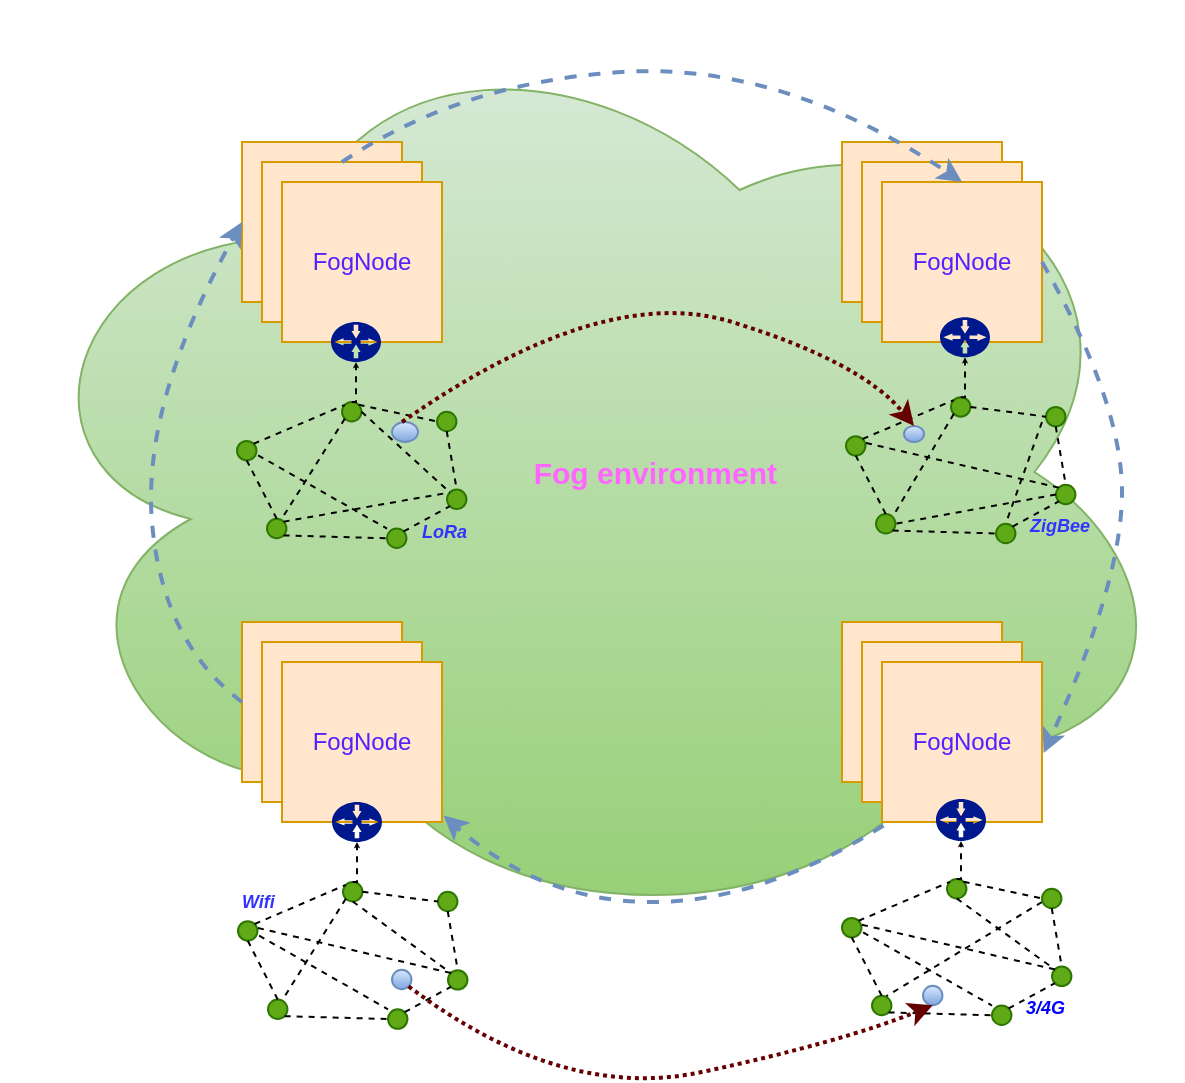 <mxfile version="10.5.5" type="github"><diagram id="RD0cWUDx8CHf_FAbjjlp" name="Page-1"><mxGraphModel dx="964" dy="649" grid="1" gridSize="10" guides="1" tooltips="1" connect="1" arrows="1" fold="1" page="1" pageScale="1" pageWidth="827" pageHeight="1169" math="0" shadow="0"><root><mxCell id="0"/><mxCell id="1" parent="0"/><mxCell id="Bvr0KXYXl9v9TQF8ipzV-62" value="&amp;nbsp; &amp;nbsp; &amp;nbsp; &amp;nbsp; &amp;nbsp; &amp;nbsp; &amp;nbsp; &amp;nbsp; &amp;nbsp; &amp;nbsp;&lt;b&gt;&lt;font style=&quot;font-size: 15px&quot; color=&quot;#ff66ff&quot;&gt;Fog environment&lt;/font&gt;&lt;/b&gt;" style="ellipse;shape=cloud;whiteSpace=wrap;html=1;fillColor=#d5e8d4;strokeColor=#82b366;gradientColor=#97d077;" vertex="1" parent="1"><mxGeometry x="80" y="10" width="590" height="470" as="geometry"/></mxCell><mxCell id="Bvr0KXYXl9v9TQF8ipzV-49" value="" style="whiteSpace=wrap;html=1;aspect=fixed;fillColor=#ffe6cc;strokeColor=#d79b00;" vertex="1" parent="1"><mxGeometry x="200" y="80" width="80" height="80" as="geometry"/></mxCell><mxCell id="Bvr0KXYXl9v9TQF8ipzV-48" value="" style="whiteSpace=wrap;html=1;aspect=fixed;fillColor=#ffe6cc;strokeColor=#d79b00;" vertex="1" parent="1"><mxGeometry x="210" y="90" width="80" height="80" as="geometry"/></mxCell><mxCell id="Bvr0KXYXl9v9TQF8ipzV-47" value="&lt;font color=&quot;#531fff&quot;&gt;FogNode&lt;/font&gt;" style="whiteSpace=wrap;html=1;aspect=fixed;fillColor=#ffe6cc;strokeColor=#d79b00;" vertex="1" parent="1"><mxGeometry x="220" y="100" width="80" height="80" as="geometry"/></mxCell><mxCell id="Bvr0KXYXl9v9TQF8ipzV-53" value="" style="whiteSpace=wrap;html=1;aspect=fixed;fillColor=#ffe6cc;strokeColor=#d79b00;" vertex="1" parent="1"><mxGeometry x="500" y="80" width="80" height="80" as="geometry"/></mxCell><mxCell id="Bvr0KXYXl9v9TQF8ipzV-54" value="" style="whiteSpace=wrap;html=1;aspect=fixed;fillColor=#ffe6cc;strokeColor=#d79b00;" vertex="1" parent="1"><mxGeometry x="510" y="90" width="80" height="80" as="geometry"/></mxCell><mxCell id="Bvr0KXYXl9v9TQF8ipzV-55" value="&lt;font color=&quot;#531fff&quot;&gt;FogNode&lt;/font&gt;" style="whiteSpace=wrap;html=1;aspect=fixed;fillColor=#ffe6cc;strokeColor=#d79b00;" vertex="1" parent="1"><mxGeometry x="520" y="100" width="80" height="80" as="geometry"/></mxCell><mxCell id="Bvr0KXYXl9v9TQF8ipzV-56" value="" style="whiteSpace=wrap;html=1;aspect=fixed;fillColor=#ffe6cc;strokeColor=#d79b00;" vertex="1" parent="1"><mxGeometry x="200" y="320" width="80" height="80" as="geometry"/></mxCell><mxCell id="Bvr0KXYXl9v9TQF8ipzV-57" value="" style="whiteSpace=wrap;html=1;aspect=fixed;fillColor=#ffe6cc;strokeColor=#d79b00;" vertex="1" parent="1"><mxGeometry x="210" y="330" width="80" height="80" as="geometry"/></mxCell><mxCell id="Bvr0KXYXl9v9TQF8ipzV-58" value="&lt;font color=&quot;#531fff&quot;&gt;FogNode&lt;/font&gt;" style="whiteSpace=wrap;html=1;aspect=fixed;fillColor=#ffe6cc;strokeColor=#d79b00;" vertex="1" parent="1"><mxGeometry x="220" y="340" width="80" height="80" as="geometry"/></mxCell><mxCell id="Bvr0KXYXl9v9TQF8ipzV-59" value="" style="whiteSpace=wrap;html=1;aspect=fixed;fillColor=#ffe6cc;strokeColor=#d79b00;" vertex="1" parent="1"><mxGeometry x="500" y="320" width="80" height="80" as="geometry"/></mxCell><mxCell id="Bvr0KXYXl9v9TQF8ipzV-60" value="" style="whiteSpace=wrap;html=1;aspect=fixed;fillColor=#ffe6cc;strokeColor=#d79b00;" vertex="1" parent="1"><mxGeometry x="510" y="330" width="80" height="80" as="geometry"/></mxCell><mxCell id="Bvr0KXYXl9v9TQF8ipzV-61" value="&lt;font color=&quot;#531fff&quot;&gt;FogNode&lt;/font&gt;" style="whiteSpace=wrap;html=1;aspect=fixed;fillColor=#ffe6cc;strokeColor=#d79b00;" vertex="1" parent="1"><mxGeometry x="520" y="340" width="80" height="80" as="geometry"/></mxCell><mxCell id="Bvr0KXYXl9v9TQF8ipzV-76" value="" style="shadow=0;dashed=0;html=1;strokeColor=none;labelPosition=center;verticalLabelPosition=bottom;verticalAlign=top;align=center;shape=mxgraph.mscae.enterprise.gateway;fillColor=#00188D;" vertex="1" parent="1"><mxGeometry x="245" y="410" width="25" height="20" as="geometry"/></mxCell><mxCell id="Bvr0KXYXl9v9TQF8ipzV-109" value="" style="group" vertex="1" connectable="0" parent="1"><mxGeometry x="198" y="450" width="120" height="74" as="geometry"/></mxCell><mxCell id="Bvr0KXYXl9v9TQF8ipzV-105" value="" style="group" vertex="1" connectable="0" parent="Bvr0KXYXl9v9TQF8ipzV-109"><mxGeometry width="120" height="74" as="geometry"/></mxCell><mxCell id="Bvr0KXYXl9v9TQF8ipzV-64" value="" style="ellipse;whiteSpace=wrap;html=1;aspect=fixed;fillColor=#60a917;strokeColor=#2D7600;fontColor=#ffffff;" vertex="1" parent="Bvr0KXYXl9v9TQF8ipzV-105"><mxGeometry y="19.59" width="9.733" height="9.733" as="geometry"/></mxCell><mxCell id="Bvr0KXYXl9v9TQF8ipzV-65" value="" style="ellipse;whiteSpace=wrap;html=1;aspect=fixed;fillColor=#60a917;strokeColor=#2D7600;fontColor=#ffffff;" vertex="1" parent="Bvr0KXYXl9v9TQF8ipzV-105"><mxGeometry x="52.5" width="9.733" height="9.733" as="geometry"/></mxCell><mxCell id="Bvr0KXYXl9v9TQF8ipzV-66" value="" style="ellipse;whiteSpace=wrap;html=1;aspect=fixed;fillColor=#60a917;strokeColor=#2D7600;fontColor=#ffffff;" vertex="1" parent="Bvr0KXYXl9v9TQF8ipzV-105"><mxGeometry x="15" y="58.771" width="9.733" height="9.733" as="geometry"/></mxCell><mxCell id="Bvr0KXYXl9v9TQF8ipzV-68" value="" style="ellipse;whiteSpace=wrap;html=1;aspect=fixed;fillColor=#60a917;strokeColor=#2D7600;fontColor=#ffffff;" vertex="1" parent="Bvr0KXYXl9v9TQF8ipzV-105"><mxGeometry x="75" y="63.668" width="9.733" height="9.733" as="geometry"/></mxCell><mxCell id="Bvr0KXYXl9v9TQF8ipzV-88" value="" style="endArrow=none;dashed=1;html=1;entryX=0;entryY=0;entryDx=0;entryDy=0;exitX=1;exitY=0;exitDx=0;exitDy=0;" edge="1" parent="Bvr0KXYXl9v9TQF8ipzV-105" source="Bvr0KXYXl9v9TQF8ipzV-64" target="Bvr0KXYXl9v9TQF8ipzV-65"><mxGeometry width="50" height="50" relative="1" as="geometry"><mxPoint x="20" y="19.59" as="sourcePoint"/><mxPoint x="-70" y="19.59" as="targetPoint"/></mxGeometry></mxCell><mxCell id="Bvr0KXYXl9v9TQF8ipzV-91" value="" style="endArrow=none;dashed=1;html=1;entryX=0.5;entryY=1;entryDx=0;entryDy=0;exitX=0.5;exitY=0;exitDx=0;exitDy=0;" edge="1" parent="Bvr0KXYXl9v9TQF8ipzV-105" source="Bvr0KXYXl9v9TQF8ipzV-66" target="Bvr0KXYXl9v9TQF8ipzV-64"><mxGeometry width="50" height="50" relative="1" as="geometry"><mxPoint x="40" y="39.18" as="sourcePoint"/><mxPoint x="73.931" y="30.703" as="targetPoint"/></mxGeometry></mxCell><mxCell id="Bvr0KXYXl9v9TQF8ipzV-93" value="" style="endArrow=none;dashed=1;html=1;entryX=0;entryY=0.5;entryDx=0;entryDy=0;exitX=1;exitY=1;exitDx=0;exitDy=0;" edge="1" parent="Bvr0KXYXl9v9TQF8ipzV-105" source="Bvr0KXYXl9v9TQF8ipzV-66" target="Bvr0KXYXl9v9TQF8ipzV-68"><mxGeometry width="50" height="50" relative="1" as="geometry"><mxPoint x="60" y="58.771" as="sourcePoint"/><mxPoint x="93.931" y="50.293" as="targetPoint"/></mxGeometry></mxCell><mxCell id="Bvr0KXYXl9v9TQF8ipzV-96" value="" style="endArrow=none;dashed=1;html=1;entryX=0;entryY=0;entryDx=0;entryDy=0;exitX=1.084;exitY=0.739;exitDx=0;exitDy=0;exitPerimeter=0;entryPerimeter=0;" edge="1" parent="Bvr0KXYXl9v9TQF8ipzV-105" source="Bvr0KXYXl9v9TQF8ipzV-64" target="Bvr0KXYXl9v9TQF8ipzV-68"><mxGeometry width="50" height="50" relative="1" as="geometry"><mxPoint x="90" y="88.156" as="sourcePoint"/><mxPoint x="123.931" y="79.678" as="targetPoint"/></mxGeometry></mxCell><mxCell id="Bvr0KXYXl9v9TQF8ipzV-98" value="" style="endArrow=none;dashed=1;html=1;entryX=0.745;entryY=0.016;entryDx=0;entryDy=0;exitX=0;exitY=1;exitDx=0;exitDy=0;entryPerimeter=0;" edge="1" parent="Bvr0KXYXl9v9TQF8ipzV-105" source="Bvr0KXYXl9v9TQF8ipzV-65" target="Bvr0KXYXl9v9TQF8ipzV-66"><mxGeometry width="50" height="50" relative="1" as="geometry"><mxPoint x="110" y="107.746" as="sourcePoint"/><mxPoint x="143.931" y="99.268" as="targetPoint"/></mxGeometry></mxCell><mxCell id="Bvr0KXYXl9v9TQF8ipzV-100" value="&lt;i&gt;&lt;font style=&quot;font-size: 9px&quot; color=&quot;#3333ff&quot;&gt;&lt;b&gt;Wifi&lt;/b&gt;&lt;/font&gt;&lt;/i&gt;" style="text;html=1;resizable=0;points=[];autosize=1;align=left;verticalAlign=top;spacingTop=-4;" vertex="1" parent="Bvr0KXYXl9v9TQF8ipzV-105"><mxGeometry y="-0.627" width="30" height="20" as="geometry"/></mxCell><mxCell id="Bvr0KXYXl9v9TQF8ipzV-106" value="" style="ellipse;whiteSpace=wrap;html=1;aspect=fixed;fillColor=#60a917;strokeColor=#2D7600;fontColor=#ffffff;" vertex="1" parent="Bvr0KXYXl9v9TQF8ipzV-105"><mxGeometry x="100" y="4.898" width="9.733" height="9.733" as="geometry"/></mxCell><mxCell id="Bvr0KXYXl9v9TQF8ipzV-107" value="" style="endArrow=none;dashed=1;html=1;entryX=0;entryY=0.5;entryDx=0;entryDy=0;exitX=1;exitY=0.5;exitDx=0;exitDy=0;" edge="1" parent="Bvr0KXYXl9v9TQF8ipzV-105" source="Bvr0KXYXl9v9TQF8ipzV-65" target="Bvr0KXYXl9v9TQF8ipzV-106"><mxGeometry width="50" height="50" relative="1" as="geometry"><mxPoint x="72.667" y="14.693" as="sourcePoint"/><mxPoint x="116.333" y="55.179" as="targetPoint"/></mxGeometry></mxCell><mxCell id="Bvr0KXYXl9v9TQF8ipzV-205" value="" style="ellipse;whiteSpace=wrap;html=1;aspect=fixed;fillColor=#dae8fc;strokeColor=#6c8ebf;gradientColor=#7ea6e0;" vertex="1" parent="Bvr0KXYXl9v9TQF8ipzV-105"><mxGeometry x="77" y="43.898" width="9.733" height="9.733" as="geometry"/></mxCell><mxCell id="Bvr0KXYXl9v9TQF8ipzV-67" value="" style="ellipse;whiteSpace=wrap;html=1;aspect=fixed;fillColor=#60a917;strokeColor=#2D7600;fontColor=#ffffff;" vertex="1" parent="Bvr0KXYXl9v9TQF8ipzV-109"><mxGeometry x="105" y="44.078" width="9.733" height="9.733" as="geometry"/></mxCell><mxCell id="Bvr0KXYXl9v9TQF8ipzV-90" value="" style="endArrow=none;dashed=1;html=1;entryX=0;entryY=0;entryDx=0;entryDy=0;exitX=0.5;exitY=1;exitDx=0;exitDy=0;" edge="1" parent="Bvr0KXYXl9v9TQF8ipzV-109" source="Bvr0KXYXl9v9TQF8ipzV-65" target="Bvr0KXYXl9v9TQF8ipzV-67"><mxGeometry width="50" height="50" relative="1" as="geometry"><mxPoint x="30" y="29.385" as="sourcePoint"/><mxPoint x="64" y="20.57" as="targetPoint"/></mxGeometry></mxCell><mxCell id="Bvr0KXYXl9v9TQF8ipzV-92" value="" style="endArrow=none;dashed=1;html=1;entryX=0;entryY=1;entryDx=0;entryDy=0;exitX=1;exitY=0;exitDx=0;exitDy=0;" edge="1" parent="Bvr0KXYXl9v9TQF8ipzV-109" source="Bvr0KXYXl9v9TQF8ipzV-68" target="Bvr0KXYXl9v9TQF8ipzV-67"><mxGeometry width="50" height="50" relative="1" as="geometry"><mxPoint x="50" y="48.976" as="sourcePoint"/><mxPoint x="83.931" y="40.498" as="targetPoint"/></mxGeometry></mxCell><mxCell id="Bvr0KXYXl9v9TQF8ipzV-97" value="" style="endArrow=none;dashed=1;html=1;entryX=0;entryY=0;entryDx=0;entryDy=0;exitX=1.026;exitY=0.35;exitDx=0;exitDy=0;exitPerimeter=0;" edge="1" parent="Bvr0KXYXl9v9TQF8ipzV-109" source="Bvr0KXYXl9v9TQF8ipzV-64" target="Bvr0KXYXl9v9TQF8ipzV-67"><mxGeometry width="50" height="50" relative="1" as="geometry"><mxPoint x="100" y="97.951" as="sourcePoint"/><mxPoint x="133.931" y="89.473" as="targetPoint"/></mxGeometry></mxCell><mxCell id="Bvr0KXYXl9v9TQF8ipzV-108" value="" style="endArrow=none;dashed=1;html=1;entryX=0.5;entryY=0;entryDx=0;entryDy=0;exitX=0.5;exitY=1;exitDx=0;exitDy=0;" edge="1" parent="Bvr0KXYXl9v9TQF8ipzV-109" source="Bvr0KXYXl9v9TQF8ipzV-106" target="Bvr0KXYXl9v9TQF8ipzV-67"><mxGeometry width="50" height="50" relative="1" as="geometry"><mxPoint x="82.667" y="24.488" as="sourcePoint"/><mxPoint x="126.333" y="64.974" as="targetPoint"/></mxGeometry></mxCell><mxCell id="Bvr0KXYXl9v9TQF8ipzV-112" style="edgeStyle=orthogonalEdgeStyle;rounded=0;orthogonalLoop=1;jettySize=auto;html=1;exitX=0.5;exitY=0;exitDx=0;exitDy=0;entryX=0.5;entryY=1;entryDx=0;entryDy=0;entryPerimeter=0;dashed=1;endSize=0;" edge="1" parent="1" source="Bvr0KXYXl9v9TQF8ipzV-65" target="Bvr0KXYXl9v9TQF8ipzV-76"><mxGeometry relative="1" as="geometry"/></mxCell><mxCell id="Bvr0KXYXl9v9TQF8ipzV-135" value="" style="shadow=0;dashed=0;html=1;strokeColor=none;labelPosition=center;verticalLabelPosition=bottom;verticalAlign=top;align=center;shape=mxgraph.mscae.enterprise.gateway;fillColor=#00188D;" vertex="1" parent="1"><mxGeometry x="547" y="408.5" width="25" height="21" as="geometry"/></mxCell><mxCell id="Bvr0KXYXl9v9TQF8ipzV-136" value="" style="group" vertex="1" connectable="0" parent="1"><mxGeometry x="500" y="448.5" width="130" height="74" as="geometry"/></mxCell><mxCell id="Bvr0KXYXl9v9TQF8ipzV-137" value="" style="group" vertex="1" connectable="0" parent="Bvr0KXYXl9v9TQF8ipzV-136"><mxGeometry width="130" height="73.533" as="geometry"/></mxCell><mxCell id="Bvr0KXYXl9v9TQF8ipzV-138" value="" style="ellipse;whiteSpace=wrap;html=1;aspect=fixed;fillColor=#60a917;strokeColor=#2D7600;fontColor=#ffffff;" vertex="1" parent="Bvr0KXYXl9v9TQF8ipzV-137"><mxGeometry y="19.467" width="9.733" height="9.733" as="geometry"/></mxCell><mxCell id="Bvr0KXYXl9v9TQF8ipzV-139" value="" style="ellipse;whiteSpace=wrap;html=1;aspect=fixed;fillColor=#60a917;strokeColor=#2D7600;fontColor=#ffffff;" vertex="1" parent="Bvr0KXYXl9v9TQF8ipzV-137"><mxGeometry x="52.5" width="9.733" height="9.733" as="geometry"/></mxCell><mxCell id="Bvr0KXYXl9v9TQF8ipzV-140" value="" style="ellipse;whiteSpace=wrap;html=1;aspect=fixed;fillColor=#60a917;strokeColor=#2D7600;fontColor=#ffffff;" vertex="1" parent="Bvr0KXYXl9v9TQF8ipzV-137"><mxGeometry x="15" y="58.4" width="9.733" height="9.733" as="geometry"/></mxCell><mxCell id="Bvr0KXYXl9v9TQF8ipzV-141" value="" style="ellipse;whiteSpace=wrap;html=1;aspect=fixed;fillColor=#60a917;strokeColor=#2D7600;fontColor=#ffffff;" vertex="1" parent="Bvr0KXYXl9v9TQF8ipzV-137"><mxGeometry x="75" y="63.267" width="9.733" height="9.733" as="geometry"/></mxCell><mxCell id="Bvr0KXYXl9v9TQF8ipzV-142" value="" style="endArrow=none;dashed=1;html=1;entryX=0;entryY=0;entryDx=0;entryDy=0;exitX=1;exitY=0;exitDx=0;exitDy=0;" edge="1" parent="Bvr0KXYXl9v9TQF8ipzV-137" source="Bvr0KXYXl9v9TQF8ipzV-138" target="Bvr0KXYXl9v9TQF8ipzV-139"><mxGeometry width="50" height="50" relative="1" as="geometry"><mxPoint x="20" y="19.467" as="sourcePoint"/><mxPoint x="-70" y="19.467" as="targetPoint"/></mxGeometry></mxCell><mxCell id="Bvr0KXYXl9v9TQF8ipzV-143" value="" style="endArrow=none;dashed=1;html=1;entryX=0.5;entryY=1;entryDx=0;entryDy=0;exitX=0.5;exitY=0;exitDx=0;exitDy=0;" edge="1" parent="Bvr0KXYXl9v9TQF8ipzV-137" source="Bvr0KXYXl9v9TQF8ipzV-140" target="Bvr0KXYXl9v9TQF8ipzV-138"><mxGeometry width="50" height="50" relative="1" as="geometry"><mxPoint x="40" y="38.933" as="sourcePoint"/><mxPoint x="73.931" y="30.509" as="targetPoint"/></mxGeometry></mxCell><mxCell id="Bvr0KXYXl9v9TQF8ipzV-144" value="" style="endArrow=none;dashed=1;html=1;entryX=0;entryY=0.5;entryDx=0;entryDy=0;exitX=1;exitY=1;exitDx=0;exitDy=0;" edge="1" parent="Bvr0KXYXl9v9TQF8ipzV-137" source="Bvr0KXYXl9v9TQF8ipzV-140" target="Bvr0KXYXl9v9TQF8ipzV-141"><mxGeometry width="50" height="50" relative="1" as="geometry"><mxPoint x="60" y="58.4" as="sourcePoint"/><mxPoint x="93.931" y="49.976" as="targetPoint"/></mxGeometry></mxCell><mxCell id="Bvr0KXYXl9v9TQF8ipzV-145" value="" style="endArrow=none;dashed=1;html=1;entryX=0;entryY=0;entryDx=0;entryDy=0;exitX=1.084;exitY=0.739;exitDx=0;exitDy=0;exitPerimeter=0;entryPerimeter=0;" edge="1" parent="Bvr0KXYXl9v9TQF8ipzV-137" source="Bvr0KXYXl9v9TQF8ipzV-138" target="Bvr0KXYXl9v9TQF8ipzV-141"><mxGeometry width="50" height="50" relative="1" as="geometry"><mxPoint x="90" y="87.6" as="sourcePoint"/><mxPoint x="123.931" y="79.176" as="targetPoint"/></mxGeometry></mxCell><mxCell id="Bvr0KXYXl9v9TQF8ipzV-146" value="" style="endArrow=none;dashed=1;html=1;entryX=0.745;entryY=0.016;entryDx=0;entryDy=0;entryPerimeter=0;" edge="1" parent="Bvr0KXYXl9v9TQF8ipzV-137" target="Bvr0KXYXl9v9TQF8ipzV-140"><mxGeometry width="50" height="50" relative="1" as="geometry"><mxPoint x="100" y="11.5" as="sourcePoint"/><mxPoint x="143.931" y="98.642" as="targetPoint"/></mxGeometry></mxCell><mxCell id="Bvr0KXYXl9v9TQF8ipzV-147" value="&lt;i&gt;&lt;font style=&quot;font-size: 9px&quot; color=&quot;#0000ff&quot;&gt;&lt;b&gt;3/4G&lt;/b&gt;&lt;/font&gt;&lt;/i&gt;" style="text;html=1;resizable=0;points=[];autosize=1;align=left;verticalAlign=top;spacingTop=-4;" vertex="1" parent="Bvr0KXYXl9v9TQF8ipzV-137"><mxGeometry x="90" y="53.533" width="40" height="20" as="geometry"/></mxCell><mxCell id="Bvr0KXYXl9v9TQF8ipzV-148" value="" style="ellipse;whiteSpace=wrap;html=1;aspect=fixed;fillColor=#60a917;strokeColor=#2D7600;fontColor=#ffffff;" vertex="1" parent="Bvr0KXYXl9v9TQF8ipzV-137"><mxGeometry x="100" y="4.867" width="9.733" height="9.733" as="geometry"/></mxCell><mxCell id="Bvr0KXYXl9v9TQF8ipzV-149" value="" style="endArrow=none;dashed=1;html=1;entryX=0;entryY=0.5;entryDx=0;entryDy=0;exitX=1;exitY=0;exitDx=0;exitDy=0;" edge="1" parent="Bvr0KXYXl9v9TQF8ipzV-137" source="Bvr0KXYXl9v9TQF8ipzV-139" target="Bvr0KXYXl9v9TQF8ipzV-148"><mxGeometry width="50" height="50" relative="1" as="geometry"><mxPoint x="72.667" y="14.6" as="sourcePoint"/><mxPoint x="116.333" y="54.831" as="targetPoint"/></mxGeometry></mxCell><mxCell id="Bvr0KXYXl9v9TQF8ipzV-206" value="" style="ellipse;whiteSpace=wrap;html=1;aspect=fixed;fillColor=#dae8fc;strokeColor=#6c8ebf;gradientColor=#7ea6e0;" vertex="1" parent="Bvr0KXYXl9v9TQF8ipzV-137"><mxGeometry x="40.5" y="53.398" width="9.733" height="9.733" as="geometry"/></mxCell><mxCell id="Bvr0KXYXl9v9TQF8ipzV-150" value="" style="ellipse;whiteSpace=wrap;html=1;aspect=fixed;fillColor=#60a917;strokeColor=#2D7600;fontColor=#ffffff;" vertex="1" parent="Bvr0KXYXl9v9TQF8ipzV-136"><mxGeometry x="105" y="43.8" width="9.733" height="9.733" as="geometry"/></mxCell><mxCell id="Bvr0KXYXl9v9TQF8ipzV-151" value="" style="endArrow=none;dashed=1;html=1;entryX=0;entryY=0;entryDx=0;entryDy=0;exitX=0.5;exitY=1;exitDx=0;exitDy=0;" edge="1" parent="Bvr0KXYXl9v9TQF8ipzV-136" source="Bvr0KXYXl9v9TQF8ipzV-139" target="Bvr0KXYXl9v9TQF8ipzV-150"><mxGeometry width="50" height="50" relative="1" as="geometry"><mxPoint x="30" y="29.2" as="sourcePoint"/><mxPoint x="64" y="20.44" as="targetPoint"/></mxGeometry></mxCell><mxCell id="Bvr0KXYXl9v9TQF8ipzV-152" value="" style="endArrow=none;dashed=1;html=1;entryX=0;entryY=1;entryDx=0;entryDy=0;exitX=1;exitY=0;exitDx=0;exitDy=0;" edge="1" parent="Bvr0KXYXl9v9TQF8ipzV-136" source="Bvr0KXYXl9v9TQF8ipzV-141" target="Bvr0KXYXl9v9TQF8ipzV-150"><mxGeometry width="50" height="50" relative="1" as="geometry"><mxPoint x="50" y="48.667" as="sourcePoint"/><mxPoint x="83.931" y="40.242" as="targetPoint"/></mxGeometry></mxCell><mxCell id="Bvr0KXYXl9v9TQF8ipzV-153" value="" style="endArrow=none;dashed=1;html=1;entryX=0;entryY=0;entryDx=0;entryDy=0;exitX=1.026;exitY=0.35;exitDx=0;exitDy=0;exitPerimeter=0;" edge="1" parent="Bvr0KXYXl9v9TQF8ipzV-136" source="Bvr0KXYXl9v9TQF8ipzV-138" target="Bvr0KXYXl9v9TQF8ipzV-150"><mxGeometry width="50" height="50" relative="1" as="geometry"><mxPoint x="100" y="97.333" as="sourcePoint"/><mxPoint x="133.931" y="88.909" as="targetPoint"/></mxGeometry></mxCell><mxCell id="Bvr0KXYXl9v9TQF8ipzV-154" value="" style="endArrow=none;dashed=1;html=1;entryX=0.5;entryY=0;entryDx=0;entryDy=0;exitX=0.5;exitY=1;exitDx=0;exitDy=0;" edge="1" parent="Bvr0KXYXl9v9TQF8ipzV-136" source="Bvr0KXYXl9v9TQF8ipzV-148" target="Bvr0KXYXl9v9TQF8ipzV-150"><mxGeometry width="50" height="50" relative="1" as="geometry"><mxPoint x="82.667" y="24.333" as="sourcePoint"/><mxPoint x="126.333" y="64.564" as="targetPoint"/></mxGeometry></mxCell><mxCell id="Bvr0KXYXl9v9TQF8ipzV-155" style="edgeStyle=orthogonalEdgeStyle;rounded=0;orthogonalLoop=1;jettySize=auto;html=1;exitX=0.5;exitY=0;exitDx=0;exitDy=0;entryX=0.5;entryY=1;entryDx=0;entryDy=0;entryPerimeter=0;dashed=1;endSize=0;" edge="1" parent="1" source="Bvr0KXYXl9v9TQF8ipzV-139" target="Bvr0KXYXl9v9TQF8ipzV-135"><mxGeometry relative="1" as="geometry"/></mxCell><mxCell id="Bvr0KXYXl9v9TQF8ipzV-157" value="" style="shadow=0;dashed=0;html=1;strokeColor=none;labelPosition=center;verticalLabelPosition=bottom;verticalAlign=top;align=center;shape=mxgraph.mscae.enterprise.gateway;fillColor=#00188D;" vertex="1" parent="1"><mxGeometry x="244.5" y="170" width="25" height="20" as="geometry"/></mxCell><mxCell id="Bvr0KXYXl9v9TQF8ipzV-158" value="" style="group" vertex="1" connectable="0" parent="1"><mxGeometry x="197.5" y="210" width="130" height="73.533" as="geometry"/></mxCell><mxCell id="Bvr0KXYXl9v9TQF8ipzV-159" value="" style="group" vertex="1" connectable="0" parent="Bvr0KXYXl9v9TQF8ipzV-158"><mxGeometry width="130" height="73.533" as="geometry"/></mxCell><mxCell id="Bvr0KXYXl9v9TQF8ipzV-160" value="" style="ellipse;whiteSpace=wrap;html=1;aspect=fixed;fillColor=#60a917;strokeColor=#2D7600;fontColor=#ffffff;" vertex="1" parent="Bvr0KXYXl9v9TQF8ipzV-159"><mxGeometry y="19.467" width="9.733" height="9.733" as="geometry"/></mxCell><mxCell id="Bvr0KXYXl9v9TQF8ipzV-161" value="" style="ellipse;whiteSpace=wrap;html=1;aspect=fixed;fillColor=#60a917;strokeColor=#2D7600;fontColor=#ffffff;" vertex="1" parent="Bvr0KXYXl9v9TQF8ipzV-159"><mxGeometry x="52.5" width="9.733" height="9.733" as="geometry"/></mxCell><mxCell id="Bvr0KXYXl9v9TQF8ipzV-162" value="" style="ellipse;whiteSpace=wrap;html=1;aspect=fixed;fillColor=#60a917;strokeColor=#2D7600;fontColor=#ffffff;" vertex="1" parent="Bvr0KXYXl9v9TQF8ipzV-159"><mxGeometry x="15" y="58.4" width="9.733" height="9.733" as="geometry"/></mxCell><mxCell id="Bvr0KXYXl9v9TQF8ipzV-163" value="" style="ellipse;whiteSpace=wrap;html=1;aspect=fixed;fillColor=#60a917;strokeColor=#2D7600;fontColor=#ffffff;" vertex="1" parent="Bvr0KXYXl9v9TQF8ipzV-159"><mxGeometry x="75" y="63.267" width="9.733" height="9.733" as="geometry"/></mxCell><mxCell id="Bvr0KXYXl9v9TQF8ipzV-164" value="" style="endArrow=none;dashed=1;html=1;entryX=0;entryY=0;entryDx=0;entryDy=0;exitX=1;exitY=0;exitDx=0;exitDy=0;" edge="1" parent="Bvr0KXYXl9v9TQF8ipzV-159" source="Bvr0KXYXl9v9TQF8ipzV-160" target="Bvr0KXYXl9v9TQF8ipzV-161"><mxGeometry width="50" height="50" relative="1" as="geometry"><mxPoint x="20" y="19.467" as="sourcePoint"/><mxPoint x="-70" y="19.467" as="targetPoint"/></mxGeometry></mxCell><mxCell id="Bvr0KXYXl9v9TQF8ipzV-165" value="" style="endArrow=none;dashed=1;html=1;entryX=0.5;entryY=1;entryDx=0;entryDy=0;exitX=0.5;exitY=0;exitDx=0;exitDy=0;" edge="1" parent="Bvr0KXYXl9v9TQF8ipzV-159" source="Bvr0KXYXl9v9TQF8ipzV-162" target="Bvr0KXYXl9v9TQF8ipzV-160"><mxGeometry width="50" height="50" relative="1" as="geometry"><mxPoint x="40" y="38.933" as="sourcePoint"/><mxPoint x="73.931" y="30.509" as="targetPoint"/></mxGeometry></mxCell><mxCell id="Bvr0KXYXl9v9TQF8ipzV-166" value="" style="endArrow=none;dashed=1;html=1;entryX=0;entryY=0.5;entryDx=0;entryDy=0;exitX=1;exitY=1;exitDx=0;exitDy=0;" edge="1" parent="Bvr0KXYXl9v9TQF8ipzV-159" source="Bvr0KXYXl9v9TQF8ipzV-162" target="Bvr0KXYXl9v9TQF8ipzV-163"><mxGeometry width="50" height="50" relative="1" as="geometry"><mxPoint x="60" y="58.4" as="sourcePoint"/><mxPoint x="93.931" y="49.976" as="targetPoint"/></mxGeometry></mxCell><mxCell id="Bvr0KXYXl9v9TQF8ipzV-167" value="" style="endArrow=none;dashed=1;html=1;entryX=0;entryY=0;entryDx=0;entryDy=0;exitX=1.084;exitY=0.739;exitDx=0;exitDy=0;exitPerimeter=0;entryPerimeter=0;" edge="1" parent="Bvr0KXYXl9v9TQF8ipzV-159" source="Bvr0KXYXl9v9TQF8ipzV-160" target="Bvr0KXYXl9v9TQF8ipzV-163"><mxGeometry width="50" height="50" relative="1" as="geometry"><mxPoint x="90" y="87.6" as="sourcePoint"/><mxPoint x="123.931" y="79.176" as="targetPoint"/></mxGeometry></mxCell><mxCell id="Bvr0KXYXl9v9TQF8ipzV-168" value="" style="endArrow=none;dashed=1;html=1;entryX=0.745;entryY=0.016;entryDx=0;entryDy=0;exitX=0;exitY=1;exitDx=0;exitDy=0;entryPerimeter=0;" edge="1" parent="Bvr0KXYXl9v9TQF8ipzV-159" source="Bvr0KXYXl9v9TQF8ipzV-161" target="Bvr0KXYXl9v9TQF8ipzV-162"><mxGeometry width="50" height="50" relative="1" as="geometry"><mxPoint x="110" y="107.067" as="sourcePoint"/><mxPoint x="143.931" y="98.642" as="targetPoint"/></mxGeometry></mxCell><mxCell id="Bvr0KXYXl9v9TQF8ipzV-169" value="&lt;i&gt;&lt;font style=&quot;font-size: 9px&quot; color=&quot;#3333ff&quot;&gt;&lt;b&gt;LoRa&lt;/b&gt;&lt;/font&gt;&lt;/i&gt;" style="text;html=1;resizable=0;points=[];autosize=1;align=left;verticalAlign=top;spacingTop=-4;" vertex="1" parent="Bvr0KXYXl9v9TQF8ipzV-159"><mxGeometry x="90" y="53.533" width="40" height="20" as="geometry"/></mxCell><mxCell id="Bvr0KXYXl9v9TQF8ipzV-170" value="" style="ellipse;whiteSpace=wrap;html=1;aspect=fixed;fillColor=#60a917;strokeColor=#2D7600;fontColor=#ffffff;" vertex="1" parent="Bvr0KXYXl9v9TQF8ipzV-159"><mxGeometry x="100" y="4.867" width="9.733" height="9.733" as="geometry"/></mxCell><mxCell id="Bvr0KXYXl9v9TQF8ipzV-171" value="" style="endArrow=none;dashed=1;html=1;entryX=0;entryY=0.5;entryDx=0;entryDy=0;exitX=1;exitY=0;exitDx=0;exitDy=0;" edge="1" parent="Bvr0KXYXl9v9TQF8ipzV-159" source="Bvr0KXYXl9v9TQF8ipzV-161" target="Bvr0KXYXl9v9TQF8ipzV-170"><mxGeometry width="50" height="50" relative="1" as="geometry"><mxPoint x="72.667" y="14.6" as="sourcePoint"/><mxPoint x="116.333" y="54.831" as="targetPoint"/></mxGeometry></mxCell><mxCell id="Bvr0KXYXl9v9TQF8ipzV-172" value="" style="ellipse;whiteSpace=wrap;html=1;aspect=fixed;fillColor=#60a917;strokeColor=#2D7600;fontColor=#ffffff;" vertex="1" parent="Bvr0KXYXl9v9TQF8ipzV-158"><mxGeometry x="105" y="43.8" width="9.733" height="9.733" as="geometry"/></mxCell><mxCell id="Bvr0KXYXl9v9TQF8ipzV-173" value="" style="endArrow=none;dashed=1;html=1;entryX=0;entryY=0;entryDx=0;entryDy=0;exitX=1;exitY=0.5;exitDx=0;exitDy=0;" edge="1" parent="Bvr0KXYXl9v9TQF8ipzV-158" source="Bvr0KXYXl9v9TQF8ipzV-161" target="Bvr0KXYXl9v9TQF8ipzV-172"><mxGeometry width="50" height="50" relative="1" as="geometry"><mxPoint x="30" y="29.2" as="sourcePoint"/><mxPoint x="64" y="20.44" as="targetPoint"/></mxGeometry></mxCell><mxCell id="Bvr0KXYXl9v9TQF8ipzV-174" value="" style="endArrow=none;dashed=1;html=1;entryX=0;entryY=1;entryDx=0;entryDy=0;exitX=1;exitY=0;exitDx=0;exitDy=0;" edge="1" parent="Bvr0KXYXl9v9TQF8ipzV-158" source="Bvr0KXYXl9v9TQF8ipzV-163" target="Bvr0KXYXl9v9TQF8ipzV-172"><mxGeometry width="50" height="50" relative="1" as="geometry"><mxPoint x="50" y="48.667" as="sourcePoint"/><mxPoint x="83.931" y="40.242" as="targetPoint"/></mxGeometry></mxCell><mxCell id="Bvr0KXYXl9v9TQF8ipzV-175" value="" style="endArrow=none;dashed=1;html=1;entryX=0;entryY=0;entryDx=0;entryDy=0;exitX=1;exitY=0;exitDx=0;exitDy=0;" edge="1" parent="Bvr0KXYXl9v9TQF8ipzV-158" source="Bvr0KXYXl9v9TQF8ipzV-162" target="Bvr0KXYXl9v9TQF8ipzV-172"><mxGeometry width="50" height="50" relative="1" as="geometry"><mxPoint x="100" y="97.333" as="sourcePoint"/><mxPoint x="133.931" y="88.909" as="targetPoint"/></mxGeometry></mxCell><mxCell id="Bvr0KXYXl9v9TQF8ipzV-176" value="" style="endArrow=none;dashed=1;html=1;entryX=0.5;entryY=0;entryDx=0;entryDy=0;exitX=0.5;exitY=1;exitDx=0;exitDy=0;" edge="1" parent="Bvr0KXYXl9v9TQF8ipzV-158" source="Bvr0KXYXl9v9TQF8ipzV-170" target="Bvr0KXYXl9v9TQF8ipzV-172"><mxGeometry width="50" height="50" relative="1" as="geometry"><mxPoint x="82.667" y="24.333" as="sourcePoint"/><mxPoint x="126.333" y="64.564" as="targetPoint"/></mxGeometry></mxCell><mxCell id="Bvr0KXYXl9v9TQF8ipzV-177" style="edgeStyle=orthogonalEdgeStyle;rounded=0;orthogonalLoop=1;jettySize=auto;html=1;exitX=0.5;exitY=0;exitDx=0;exitDy=0;entryX=0.5;entryY=1;entryDx=0;entryDy=0;entryPerimeter=0;dashed=1;endSize=0;" edge="1" parent="1" source="Bvr0KXYXl9v9TQF8ipzV-161" target="Bvr0KXYXl9v9TQF8ipzV-157"><mxGeometry relative="1" as="geometry"/></mxCell><mxCell id="Bvr0KXYXl9v9TQF8ipzV-178" value="" style="shadow=0;dashed=0;html=1;strokeColor=none;labelPosition=center;verticalLabelPosition=bottom;verticalAlign=top;align=center;shape=mxgraph.mscae.enterprise.gateway;fillColor=#00188D;" vertex="1" parent="1"><mxGeometry x="549" y="167.6" width="25" height="20" as="geometry"/></mxCell><mxCell id="Bvr0KXYXl9v9TQF8ipzV-179" value="" style="group" vertex="1" connectable="0" parent="1"><mxGeometry x="502" y="207.6" width="140" height="73.533" as="geometry"/></mxCell><mxCell id="Bvr0KXYXl9v9TQF8ipzV-180" value="" style="group" vertex="1" connectable="0" parent="Bvr0KXYXl9v9TQF8ipzV-179"><mxGeometry width="140" height="73.533" as="geometry"/></mxCell><mxCell id="Bvr0KXYXl9v9TQF8ipzV-181" value="" style="ellipse;whiteSpace=wrap;html=1;aspect=fixed;fillColor=#60a917;strokeColor=#2D7600;fontColor=#ffffff;" vertex="1" parent="Bvr0KXYXl9v9TQF8ipzV-180"><mxGeometry y="19.467" width="9.733" height="9.733" as="geometry"/></mxCell><mxCell id="Bvr0KXYXl9v9TQF8ipzV-182" value="" style="ellipse;whiteSpace=wrap;html=1;aspect=fixed;fillColor=#60a917;strokeColor=#2D7600;fontColor=#ffffff;" vertex="1" parent="Bvr0KXYXl9v9TQF8ipzV-180"><mxGeometry x="52.5" width="9.733" height="9.733" as="geometry"/></mxCell><mxCell id="Bvr0KXYXl9v9TQF8ipzV-183" value="" style="ellipse;whiteSpace=wrap;html=1;aspect=fixed;fillColor=#60a917;strokeColor=#2D7600;fontColor=#ffffff;" vertex="1" parent="Bvr0KXYXl9v9TQF8ipzV-180"><mxGeometry x="15" y="58.4" width="9.733" height="9.733" as="geometry"/></mxCell><mxCell id="Bvr0KXYXl9v9TQF8ipzV-184" value="" style="ellipse;whiteSpace=wrap;html=1;aspect=fixed;fillColor=#60a917;strokeColor=#2D7600;fontColor=#ffffff;" vertex="1" parent="Bvr0KXYXl9v9TQF8ipzV-180"><mxGeometry x="75" y="63.267" width="9.733" height="9.733" as="geometry"/></mxCell><mxCell id="Bvr0KXYXl9v9TQF8ipzV-185" value="" style="endArrow=none;dashed=1;html=1;entryX=0;entryY=0;entryDx=0;entryDy=0;exitX=1;exitY=0;exitDx=0;exitDy=0;" edge="1" parent="Bvr0KXYXl9v9TQF8ipzV-180" source="Bvr0KXYXl9v9TQF8ipzV-181" target="Bvr0KXYXl9v9TQF8ipzV-182"><mxGeometry width="50" height="50" relative="1" as="geometry"><mxPoint x="20" y="19.467" as="sourcePoint"/><mxPoint x="-70" y="19.467" as="targetPoint"/></mxGeometry></mxCell><mxCell id="Bvr0KXYXl9v9TQF8ipzV-186" value="" style="endArrow=none;dashed=1;html=1;entryX=0.5;entryY=1;entryDx=0;entryDy=0;exitX=0.5;exitY=0;exitDx=0;exitDy=0;" edge="1" parent="Bvr0KXYXl9v9TQF8ipzV-180" source="Bvr0KXYXl9v9TQF8ipzV-183" target="Bvr0KXYXl9v9TQF8ipzV-181"><mxGeometry width="50" height="50" relative="1" as="geometry"><mxPoint x="40" y="38.933" as="sourcePoint"/><mxPoint x="73.931" y="30.509" as="targetPoint"/></mxGeometry></mxCell><mxCell id="Bvr0KXYXl9v9TQF8ipzV-187" value="" style="endArrow=none;dashed=1;html=1;entryX=0;entryY=0.5;entryDx=0;entryDy=0;exitX=1;exitY=1;exitDx=0;exitDy=0;" edge="1" parent="Bvr0KXYXl9v9TQF8ipzV-180" source="Bvr0KXYXl9v9TQF8ipzV-183" target="Bvr0KXYXl9v9TQF8ipzV-184"><mxGeometry width="50" height="50" relative="1" as="geometry"><mxPoint x="60" y="58.4" as="sourcePoint"/><mxPoint x="93.931" y="49.976" as="targetPoint"/></mxGeometry></mxCell><mxCell id="Bvr0KXYXl9v9TQF8ipzV-188" value="" style="endArrow=none;dashed=1;html=1;entryX=0.5;entryY=0;entryDx=0;entryDy=0;" edge="1" parent="Bvr0KXYXl9v9TQF8ipzV-180" target="Bvr0KXYXl9v9TQF8ipzV-184"><mxGeometry width="50" height="50" relative="1" as="geometry"><mxPoint x="98" y="12.4" as="sourcePoint"/><mxPoint x="123.931" y="79.176" as="targetPoint"/></mxGeometry></mxCell><mxCell id="Bvr0KXYXl9v9TQF8ipzV-190" value="&lt;i&gt;&lt;font style=&quot;font-size: 9px&quot; color=&quot;#3333ff&quot;&gt;&lt;b&gt;ZigBee&lt;/b&gt;&lt;/font&gt;&lt;/i&gt;" style="text;html=1;resizable=0;points=[];autosize=1;align=left;verticalAlign=top;spacingTop=-4;" vertex="1" parent="Bvr0KXYXl9v9TQF8ipzV-180"><mxGeometry x="90" y="53.533" width="50" height="20" as="geometry"/></mxCell><mxCell id="Bvr0KXYXl9v9TQF8ipzV-191" value="" style="ellipse;whiteSpace=wrap;html=1;aspect=fixed;fillColor=#60a917;strokeColor=#2D7600;fontColor=#ffffff;" vertex="1" parent="Bvr0KXYXl9v9TQF8ipzV-180"><mxGeometry x="100" y="4.867" width="9.733" height="9.733" as="geometry"/></mxCell><mxCell id="Bvr0KXYXl9v9TQF8ipzV-192" value="" style="endArrow=none;dashed=1;html=1;entryX=0;entryY=0.5;entryDx=0;entryDy=0;exitX=1;exitY=0.5;exitDx=0;exitDy=0;" edge="1" parent="Bvr0KXYXl9v9TQF8ipzV-180" source="Bvr0KXYXl9v9TQF8ipzV-182" target="Bvr0KXYXl9v9TQF8ipzV-191"><mxGeometry width="50" height="50" relative="1" as="geometry"><mxPoint x="72.667" y="14.6" as="sourcePoint"/><mxPoint x="116.333" y="54.831" as="targetPoint"/></mxGeometry></mxCell><mxCell id="Bvr0KXYXl9v9TQF8ipzV-194" value="" style="endArrow=none;dashed=1;html=1;exitX=0;exitY=1;exitDx=0;exitDy=0;entryX=1;entryY=0;entryDx=0;entryDy=0;" edge="1" parent="Bvr0KXYXl9v9TQF8ipzV-180" source="Bvr0KXYXl9v9TQF8ipzV-182" target="Bvr0KXYXl9v9TQF8ipzV-183"><mxGeometry width="50" height="50" relative="1" as="geometry"><mxPoint x="30" y="29.2" as="sourcePoint"/><mxPoint x="28" y="52.4" as="targetPoint"/></mxGeometry></mxCell><mxCell id="Bvr0KXYXl9v9TQF8ipzV-193" value="" style="ellipse;whiteSpace=wrap;html=1;aspect=fixed;fillColor=#60a917;strokeColor=#2D7600;fontColor=#ffffff;" vertex="1" parent="Bvr0KXYXl9v9TQF8ipzV-179"><mxGeometry x="105" y="43.8" width="9.733" height="9.733" as="geometry"/></mxCell><mxCell id="Bvr0KXYXl9v9TQF8ipzV-195" value="" style="endArrow=none;dashed=1;html=1;entryX=0;entryY=1;entryDx=0;entryDy=0;exitX=1;exitY=0;exitDx=0;exitDy=0;" edge="1" parent="Bvr0KXYXl9v9TQF8ipzV-179" source="Bvr0KXYXl9v9TQF8ipzV-184" target="Bvr0KXYXl9v9TQF8ipzV-193"><mxGeometry width="50" height="50" relative="1" as="geometry"><mxPoint x="50" y="48.667" as="sourcePoint"/><mxPoint x="83.931" y="40.242" as="targetPoint"/></mxGeometry></mxCell><mxCell id="Bvr0KXYXl9v9TQF8ipzV-196" value="" style="endArrow=none;dashed=1;html=1;entryX=0;entryY=0;entryDx=0;entryDy=0;exitX=1.026;exitY=0.35;exitDx=0;exitDy=0;exitPerimeter=0;" edge="1" parent="Bvr0KXYXl9v9TQF8ipzV-179" source="Bvr0KXYXl9v9TQF8ipzV-181" target="Bvr0KXYXl9v9TQF8ipzV-193"><mxGeometry width="50" height="50" relative="1" as="geometry"><mxPoint x="100" y="97.333" as="sourcePoint"/><mxPoint x="133.931" y="88.909" as="targetPoint"/></mxGeometry></mxCell><mxCell id="Bvr0KXYXl9v9TQF8ipzV-197" value="" style="endArrow=none;dashed=1;html=1;entryX=0.5;entryY=0;entryDx=0;entryDy=0;exitX=0.5;exitY=1;exitDx=0;exitDy=0;" edge="1" parent="Bvr0KXYXl9v9TQF8ipzV-179" source="Bvr0KXYXl9v9TQF8ipzV-191" target="Bvr0KXYXl9v9TQF8ipzV-193"><mxGeometry width="50" height="50" relative="1" as="geometry"><mxPoint x="82.667" y="24.333" as="sourcePoint"/><mxPoint x="126.333" y="64.564" as="targetPoint"/></mxGeometry></mxCell><mxCell id="Bvr0KXYXl9v9TQF8ipzV-189" value="" style="endArrow=none;dashed=1;html=1;entryX=1;entryY=0.5;entryDx=0;entryDy=0;exitX=0;exitY=0.5;exitDx=0;exitDy=0;" edge="1" parent="Bvr0KXYXl9v9TQF8ipzV-179" source="Bvr0KXYXl9v9TQF8ipzV-193" target="Bvr0KXYXl9v9TQF8ipzV-183"><mxGeometry width="50" height="50" relative="1" as="geometry"><mxPoint x="110" y="107.067" as="sourcePoint"/><mxPoint x="143.931" y="98.642" as="targetPoint"/></mxGeometry></mxCell><mxCell id="Bvr0KXYXl9v9TQF8ipzV-198" style="edgeStyle=orthogonalEdgeStyle;rounded=0;orthogonalLoop=1;jettySize=auto;html=1;exitX=0.5;exitY=0;exitDx=0;exitDy=0;entryX=0.5;entryY=1;entryDx=0;entryDy=0;entryPerimeter=0;dashed=1;endSize=0;" edge="1" parent="1" source="Bvr0KXYXl9v9TQF8ipzV-182" target="Bvr0KXYXl9v9TQF8ipzV-178"><mxGeometry relative="1" as="geometry"/></mxCell><mxCell id="Bvr0KXYXl9v9TQF8ipzV-200" value="" style="curved=1;endArrow=classic;html=1;dashed=1;entryX=0;entryY=0.5;entryDx=0;entryDy=0;exitX=0;exitY=0.5;exitDx=0;exitDy=0;gradientColor=#7ea6e0;fillColor=#dae8fc;strokeColor=#6c8ebf;strokeWidth=2;" edge="1" parent="1" source="Bvr0KXYXl9v9TQF8ipzV-56" target="Bvr0KXYXl9v9TQF8ipzV-49"><mxGeometry width="50" height="50" relative="1" as="geometry"><mxPoint x="80" y="590" as="sourcePoint"/><mxPoint x="130" y="540" as="targetPoint"/><Array as="points"><mxPoint x="160" y="330"/><mxPoint x="150" y="210"/></Array></mxGeometry></mxCell><mxCell id="Bvr0KXYXl9v9TQF8ipzV-202" value="" style="curved=1;endArrow=classic;html=1;dashed=1;exitX=0.5;exitY=0;exitDx=0;exitDy=0;entryX=0.5;entryY=0;entryDx=0;entryDy=0;gradientColor=#7ea6e0;fillColor=#dae8fc;strokeColor=#6c8ebf;strokeWidth=2;" edge="1" parent="1" source="Bvr0KXYXl9v9TQF8ipzV-48" target="Bvr0KXYXl9v9TQF8ipzV-55"><mxGeometry width="50" height="50" relative="1" as="geometry"><mxPoint x="320" y="120" as="sourcePoint"/><mxPoint x="370" y="70" as="targetPoint"/><Array as="points"><mxPoint x="310" y="50"/><mxPoint x="470" y="40"/></Array></mxGeometry></mxCell><mxCell id="Bvr0KXYXl9v9TQF8ipzV-203" value="" style="curved=1;endArrow=classic;html=1;dashed=1;exitX=1;exitY=0.5;exitDx=0;exitDy=0;entryX=1.01;entryY=0.569;entryDx=0;entryDy=0;entryPerimeter=0;gradientColor=#7ea6e0;fillColor=#dae8fc;strokeColor=#6c8ebf;strokeWidth=2;" edge="1" parent="1" source="Bvr0KXYXl9v9TQF8ipzV-55" target="Bvr0KXYXl9v9TQF8ipzV-61"><mxGeometry width="50" height="50" relative="1" as="geometry"><mxPoint x="720" y="280" as="sourcePoint"/><mxPoint x="770" y="230" as="targetPoint"/><Array as="points"><mxPoint x="640" y="210"/><mxPoint x="640" y="300"/></Array></mxGeometry></mxCell><mxCell id="Bvr0KXYXl9v9TQF8ipzV-204" value="" style="curved=1;endArrow=classic;html=1;dashed=1;exitX=0.747;exitY=0.876;exitDx=0;exitDy=0;exitPerimeter=0;entryX=1.01;entryY=0.96;entryDx=0;entryDy=0;entryPerimeter=0;strokeWidth=2;gradientColor=#7ea6e0;fillColor=#dae8fc;strokeColor=#6c8ebf;" edge="1" parent="1" source="Bvr0KXYXl9v9TQF8ipzV-62" target="Bvr0KXYXl9v9TQF8ipzV-58"><mxGeometry width="50" height="50" relative="1" as="geometry"><mxPoint x="80" y="600" as="sourcePoint"/><mxPoint x="130" y="550" as="targetPoint"/><Array as="points"><mxPoint x="460" y="460"/><mxPoint x="350" y="460"/></Array></mxGeometry></mxCell><mxCell id="Bvr0KXYXl9v9TQF8ipzV-209" value="" style="curved=1;endArrow=classic;html=1;exitX=1;exitY=1;exitDx=0;exitDy=0;entryX=0.5;entryY=1;entryDx=0;entryDy=0;dashed=1;dashPattern=1 1;strokeColor=#660000;strokeWidth=2;" edge="1" parent="1" source="Bvr0KXYXl9v9TQF8ipzV-205" target="Bvr0KXYXl9v9TQF8ipzV-206"><mxGeometry width="50" height="50" relative="1" as="geometry"><mxPoint x="310" y="570" as="sourcePoint"/><mxPoint x="360" y="520" as="targetPoint"/><Array as="points"><mxPoint x="360" y="560"/><mxPoint x="500" y="530"/></Array></mxGeometry></mxCell><mxCell id="Bvr0KXYXl9v9TQF8ipzV-212" value="" style="ellipse;whiteSpace=wrap;html=1;aspect=fixed;fillColor=#dae8fc;strokeColor=#6c8ebf;gradientColor=#7ea6e0;" vertex="1" parent="1"><mxGeometry x="275" y="220" width="13" height="10" as="geometry"/></mxCell><mxCell id="Bvr0KXYXl9v9TQF8ipzV-213" value="" style="ellipse;whiteSpace=wrap;html=1;aspect=fixed;fillColor=#dae8fc;strokeColor=#6c8ebf;gradientColor=#7ea6e0;" vertex="1" parent="1"><mxGeometry x="531" y="222" width="10" height="8" as="geometry"/></mxCell><mxCell id="Bvr0KXYXl9v9TQF8ipzV-214" value="" style="curved=1;endArrow=classic;html=1;dashed=1;dashPattern=1 1;strokeColor=#660000;strokeWidth=2;entryX=0.5;entryY=0;entryDx=0;entryDy=0;" edge="1" parent="1" target="Bvr0KXYXl9v9TQF8ipzV-213"><mxGeometry width="50" height="50" relative="1" as="geometry"><mxPoint x="280" y="220" as="sourcePoint"/><mxPoint x="530" y="230" as="targetPoint"/><Array as="points"><mxPoint x="380" y="150"/><mxPoint x="510" y="190"/></Array></mxGeometry></mxCell></root></mxGraphModel></diagram></mxfile>